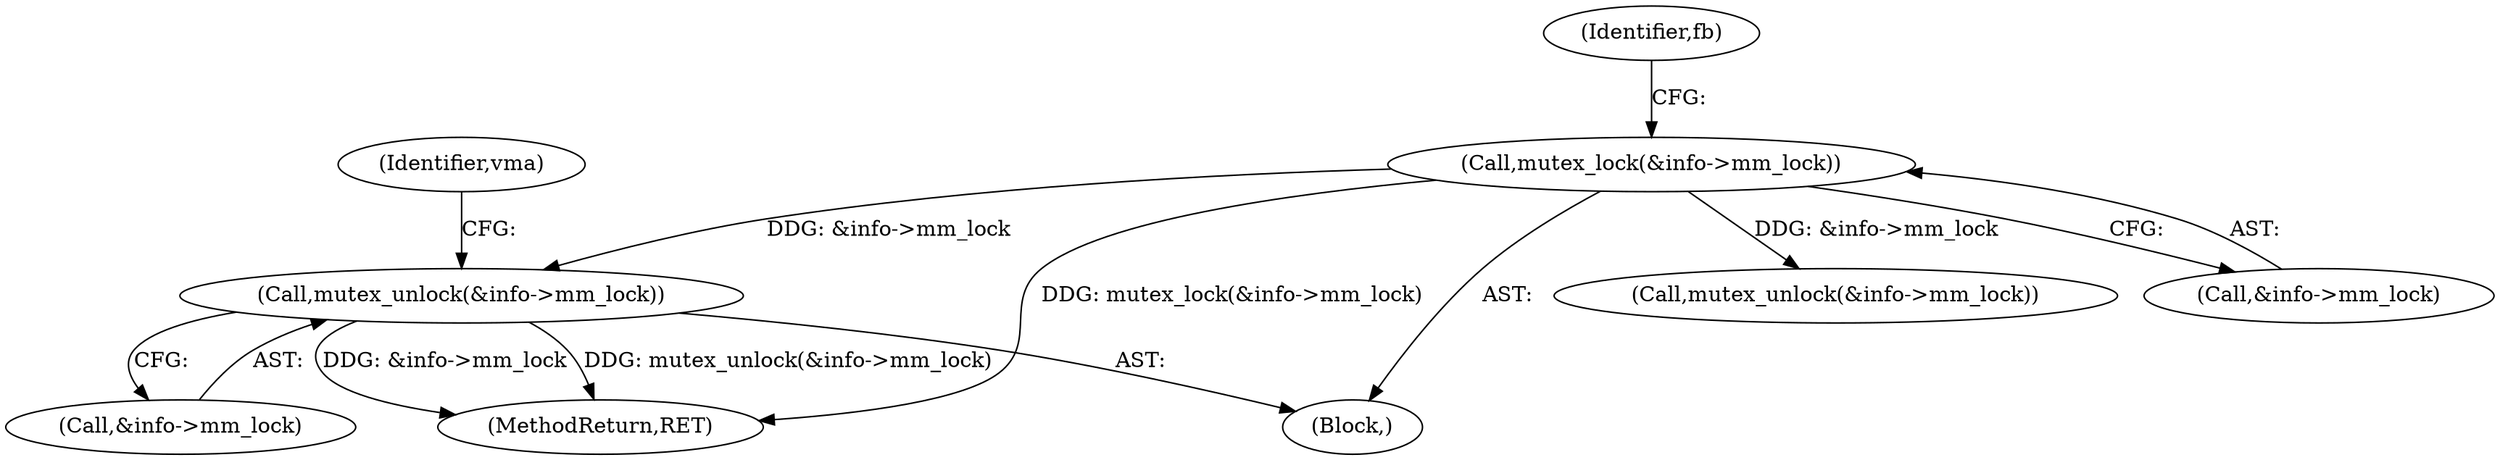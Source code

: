 digraph "0_linux_fc9bbca8f650e5f738af8806317c0a041a48ae4a@API" {
"1000204" [label="(Call,mutex_unlock(&info->mm_lock))"];
"1000131" [label="(Call,mutex_lock(&info->mm_lock))"];
"1000205" [label="(Call,&info->mm_lock)"];
"1000211" [label="(Identifier,vma)"];
"1000226" [label="(MethodReturn,RET)"];
"1000104" [label="(Block,)"];
"1000131" [label="(Call,mutex_lock(&info->mm_lock))"];
"1000138" [label="(Identifier,fb)"];
"1000204" [label="(Call,mutex_unlock(&info->mm_lock))"];
"1000147" [label="(Call,mutex_unlock(&info->mm_lock))"];
"1000132" [label="(Call,&info->mm_lock)"];
"1000204" -> "1000104"  [label="AST: "];
"1000204" -> "1000205"  [label="CFG: "];
"1000205" -> "1000204"  [label="AST: "];
"1000211" -> "1000204"  [label="CFG: "];
"1000204" -> "1000226"  [label="DDG: &info->mm_lock"];
"1000204" -> "1000226"  [label="DDG: mutex_unlock(&info->mm_lock)"];
"1000131" -> "1000204"  [label="DDG: &info->mm_lock"];
"1000131" -> "1000104"  [label="AST: "];
"1000131" -> "1000132"  [label="CFG: "];
"1000132" -> "1000131"  [label="AST: "];
"1000138" -> "1000131"  [label="CFG: "];
"1000131" -> "1000226"  [label="DDG: mutex_lock(&info->mm_lock)"];
"1000131" -> "1000147"  [label="DDG: &info->mm_lock"];
}
